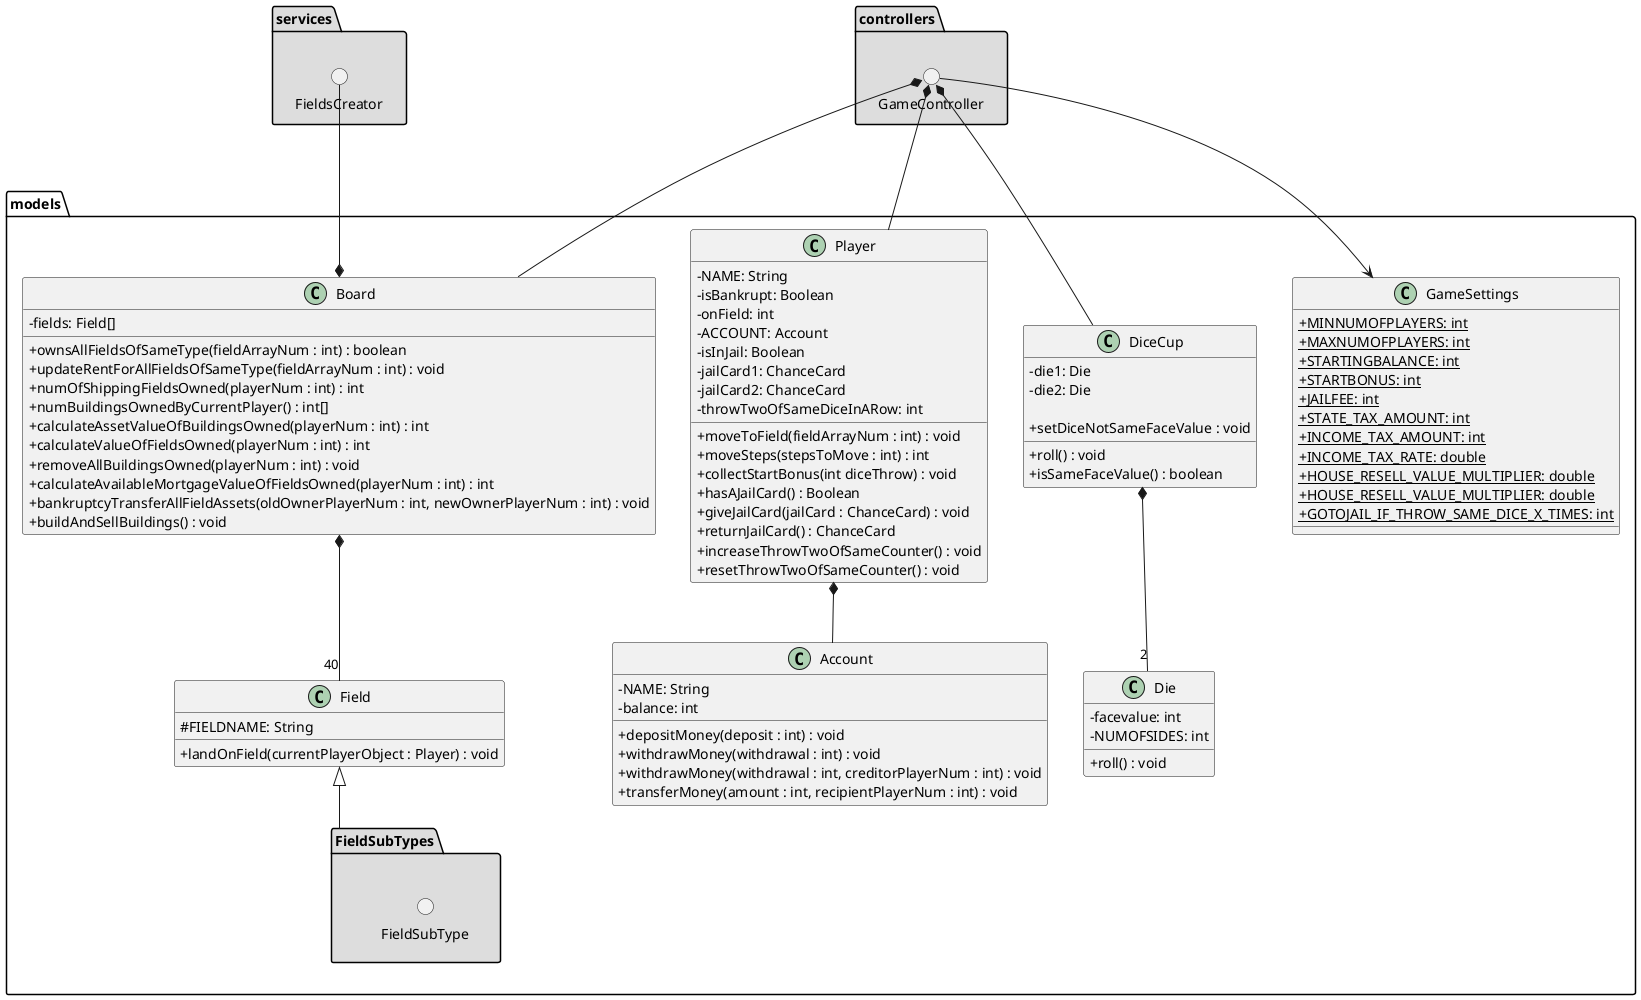 @startuml
'https://plantuml.com/class-diagram
skinparam classAttributeIconSize 0
'skinparam ParticipantPadding 30


package  services #DDDDDD {
() FieldsCreator
}

package  controllers #DDDDDD {
() GameController
}

package models {

class GameSettings {
    {static}+MINNUMOFPLAYERS: int
    {static}+MAXNUMOFPLAYERS: int
    {static}+STARTINGBALANCE: int
    {static}+STARTBONUS: int
    {static}+JAILFEE: int
    {static}+STATE_TAX_AMOUNT: int
    {static}+INCOME_TAX_AMOUNT: int
    {static}+INCOME_TAX_RATE: double
    {static}+HOUSE_RESELL_VALUE_MULTIPLIER: double
    {static}+HOUSE_RESELL_VALUE_MULTIPLIER: double
    {static}+GOTOJAIL_IF_THROW_SAME_DICE_X_TIMES: int

}

class Board {
    -fields: Field[]

    +ownsAllFieldsOfSameType(fieldArrayNum : int) : boolean
    +updateRentForAllFieldsOfSameType(fieldArrayNum : int) : void
    +numOfShippingFieldsOwned(playerNum : int) : int
    +numBuildingsOwnedByCurrentPlayer() : int[]
    +calculateAssetValueOfBuildingsOwned(playerNum : int) : int
    +calculateValueOfFieldsOwned(playerNum : int) : int
    +removeAllBuildingsOwned(playerNum : int) : void
    +calculateAvailableMortgageValueOfFieldsOwned(playerNum : int) : int
    +bankruptcyTransferAllFieldAssets(oldOwnerPlayerNum : int, newOwnerPlayerNum : int) : void
    +buildAndSellBuildings() : void
}

class Player {
    -NAME: String
    -isBankrupt: Boolean
    -onField: int
    -ACCOUNT: Account
    -isInJail: Boolean
    -jailCard1: ChanceCard
    -jailCard2: ChanceCard
    -throwTwoOfSameDiceInARow: int

    +moveToField(fieldArrayNum : int) : void
    +moveSteps(stepsToMove : int) : int
    +collectStartBonus(int diceThrow) : void
    +hasAJailCard() : Boolean
    +giveJailCard(jailCard : ChanceCard) : void
    +returnJailCard() : ChanceCard
    +increaseThrowTwoOfSameCounter() : void
    +resetThrowTwoOfSameCounter() : void
}


class Field {
    #FIELDNAME: String

    +landOnField(currentPlayerObject : Player) : void
}

class Account {
    -NAME: String
    -balance: int

    +depositMoney(deposit : int) : void
    +withdrawMoney(withdrawal : int) : void
    +withdrawMoney(withdrawal : int, creditorPlayerNum : int) : void
    +transferMoney(amount : int, recipientPlayerNum : int) : void
}

class DiceCup {
    -die1: Die
    -die2: Die

    +roll() : void
    +isSameFaceValue() : boolean
    +setDiceNotSameFaceValue : void
}

class Die {
    -facevalue: int
    -NUMOFSIDES: int

    +roll() : void
}

package FieldSubTypes #DDDDDD {

() FieldSubType

}

}


FieldsCreator ---* Board
Board *-- "40" Field
GameController *-- Board
GameController *--- DiceCup
GameController *-- Player
Player *-- Account
GameController --> GameSettings
Field <|-- FieldSubTypes
DiceCup *-- "2" Die


@enduml